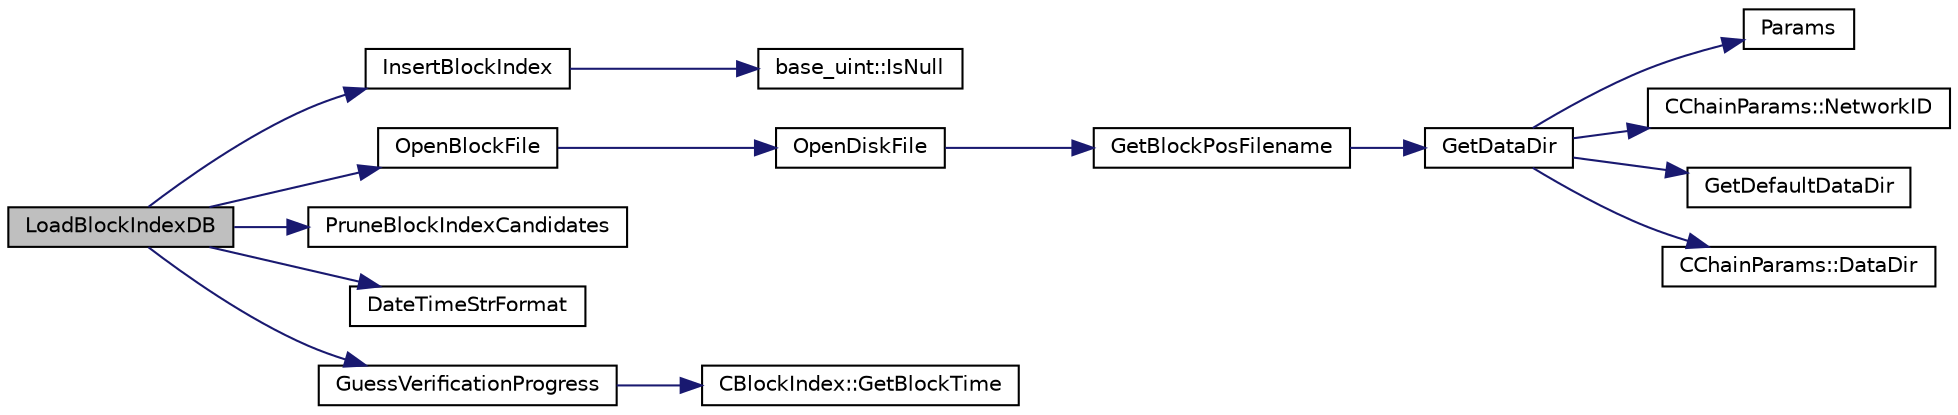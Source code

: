 digraph "LoadBlockIndexDB"
{
  edge [fontname="Helvetica",fontsize="10",labelfontname="Helvetica",labelfontsize="10"];
  node [fontname="Helvetica",fontsize="10",shape=record];
  rankdir="LR";
  Node3995 [label="LoadBlockIndexDB",height=0.2,width=0.4,color="black", fillcolor="grey75", style="filled", fontcolor="black"];
  Node3995 -> Node3996 [color="midnightblue",fontsize="10",style="solid",fontname="Helvetica"];
  Node3996 [label="InsertBlockIndex",height=0.2,width=0.4,color="black", fillcolor="white", style="filled",URL="$dd/d7d/validation_8cpp.html#af3adfd64a90ee443bfa5fe16321aa2d7",tooltip="Create a new block index entry for a given block hash. "];
  Node3996 -> Node3997 [color="midnightblue",fontsize="10",style="solid",fontname="Helvetica"];
  Node3997 [label="base_uint::IsNull",height=0.2,width=0.4,color="black", fillcolor="white", style="filled",URL="$da/df7/classbase__uint.html#a5b67cea01e9219160fe251053adc7cc7"];
  Node3995 -> Node3998 [color="midnightblue",fontsize="10",style="solid",fontname="Helvetica"];
  Node3998 [label="OpenBlockFile",height=0.2,width=0.4,color="black", fillcolor="white", style="filled",URL="$dd/d7d/validation_8cpp.html#a0d81388930a4ccb6a69b9abdd1ef5097",tooltip="Open a block file (blk?????.dat) "];
  Node3998 -> Node3999 [color="midnightblue",fontsize="10",style="solid",fontname="Helvetica"];
  Node3999 [label="OpenDiskFile",height=0.2,width=0.4,color="black", fillcolor="white", style="filled",URL="$dd/d7d/validation_8cpp.html#ab2be209b59654115aac034cea8ca1b17"];
  Node3999 -> Node4000 [color="midnightblue",fontsize="10",style="solid",fontname="Helvetica"];
  Node4000 [label="GetBlockPosFilename",height=0.2,width=0.4,color="black", fillcolor="white", style="filled",URL="$dd/d7d/validation_8cpp.html#a14ff9fb82bd3b6a8d7887f68873cdc4d",tooltip="Translation to a filesystem path. "];
  Node4000 -> Node4001 [color="midnightblue",fontsize="10",style="solid",fontname="Helvetica"];
  Node4001 [label="GetDataDir",height=0.2,width=0.4,color="black", fillcolor="white", style="filled",URL="$df/d2d/util_8cpp.html#ab83866a054745d4b30a3948a1b44beba"];
  Node4001 -> Node4002 [color="midnightblue",fontsize="10",style="solid",fontname="Helvetica"];
  Node4002 [label="Params",height=0.2,width=0.4,color="black", fillcolor="white", style="filled",URL="$df/dbf/chainparams_8cpp.html#ace5c5b706d71a324a417dd2db394fd4a",tooltip="Return the currently selected parameters. "];
  Node4001 -> Node4003 [color="midnightblue",fontsize="10",style="solid",fontname="Helvetica"];
  Node4003 [label="CChainParams::NetworkID",height=0.2,width=0.4,color="black", fillcolor="white", style="filled",URL="$d1/d4f/class_c_chain_params.html#a90dc493ec0c0325c98c3ac06eb99862b"];
  Node4001 -> Node4004 [color="midnightblue",fontsize="10",style="solid",fontname="Helvetica"];
  Node4004 [label="GetDefaultDataDir",height=0.2,width=0.4,color="black", fillcolor="white", style="filled",URL="$df/d2d/util_8cpp.html#ab272995de020a3bcbf743be630e485c6"];
  Node4001 -> Node4005 [color="midnightblue",fontsize="10",style="solid",fontname="Helvetica"];
  Node4005 [label="CChainParams::DataDir",height=0.2,width=0.4,color="black", fillcolor="white", style="filled",URL="$d1/d4f/class_c_chain_params.html#a959488b5d8e6fe62857940b831d73a78"];
  Node3995 -> Node4006 [color="midnightblue",fontsize="10",style="solid",fontname="Helvetica"];
  Node4006 [label="PruneBlockIndexCandidates",height=0.2,width=0.4,color="black", fillcolor="white", style="filled",URL="$dd/d7d/validation_8cpp.html#a0d96b40fd4fda216d00ecb9dcab29094",tooltip="Delete all entries in setBlockIndexCandidates that are worse than the current tip. "];
  Node3995 -> Node4007 [color="midnightblue",fontsize="10",style="solid",fontname="Helvetica"];
  Node4007 [label="DateTimeStrFormat",height=0.2,width=0.4,color="black", fillcolor="white", style="filled",URL="$df/d2d/util_8cpp.html#a749bc6776c8ec72d7c5e4dea56aee415"];
  Node3995 -> Node4008 [color="midnightblue",fontsize="10",style="solid",fontname="Helvetica"];
  Node4008 [label="GuessVerificationProgress",height=0.2,width=0.4,color="black", fillcolor="white", style="filled",URL="$dd/d7d/validation_8cpp.html#ae466f595b8c57bd7a80777c8d34dfdc2",tooltip="Guess how far we are in the verification process at the given block index. "];
  Node4008 -> Node4009 [color="midnightblue",fontsize="10",style="solid",fontname="Helvetica"];
  Node4009 [label="CBlockIndex::GetBlockTime",height=0.2,width=0.4,color="black", fillcolor="white", style="filled",URL="$d3/dbd/class_c_block_index.html#a9fe0d4463c07c466f66252e8eec25f5c"];
}
